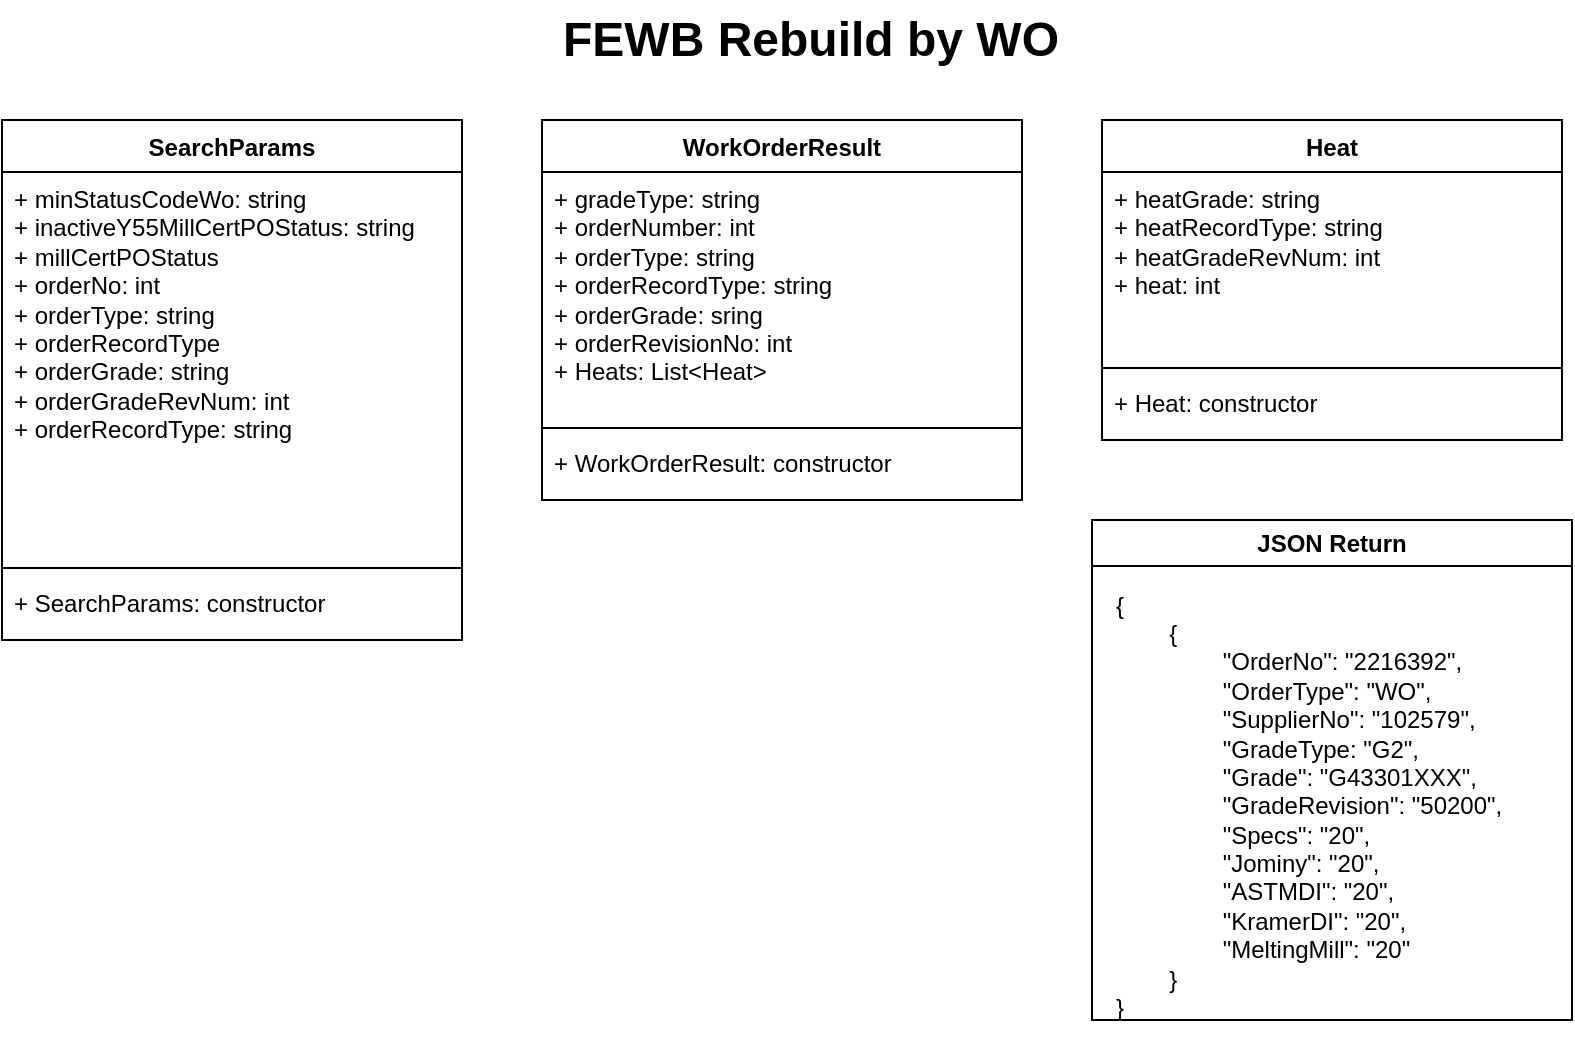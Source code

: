 <mxfile version="21.6.5" type="github">
  <diagram id="C5RBs43oDa-KdzZeNtuy" name="Page-1">
    <mxGraphModel dx="1434" dy="796" grid="1" gridSize="10" guides="1" tooltips="1" connect="1" arrows="1" fold="1" page="1" pageScale="1" pageWidth="827" pageHeight="1169" math="0" shadow="0">
      <root>
        <mxCell id="WIyWlLk6GJQsqaUBKTNV-0" />
        <mxCell id="WIyWlLk6GJQsqaUBKTNV-1" parent="WIyWlLk6GJQsqaUBKTNV-0" />
        <mxCell id="89uMXsv4ONSeUEbtRjta-0" value="SearchParams" style="swimlane;fontStyle=1;align=center;verticalAlign=top;childLayout=stackLayout;horizontal=1;startSize=26;horizontalStack=0;resizeParent=1;resizeParentMax=0;resizeLast=0;collapsible=1;marginBottom=0;whiteSpace=wrap;html=1;" vertex="1" parent="WIyWlLk6GJQsqaUBKTNV-1">
          <mxGeometry x="10" y="80" width="230" height="260" as="geometry" />
        </mxCell>
        <mxCell id="89uMXsv4ONSeUEbtRjta-1" value="+ minStatusCodeWo: string&lt;br&gt;+ inactiveY55MillCertPOStatus: string&lt;br&gt;+ millCertPOStatus&lt;br&gt;+ orderNo: int&lt;br&gt;+ orderType: string&lt;br&gt;+ orderRecordType&lt;br&gt;+ orderGrade: string&lt;br&gt;+ orderGradeRevNum: int&lt;br&gt;+ orderRecordType: string&lt;br&gt;" style="text;strokeColor=none;fillColor=none;align=left;verticalAlign=top;spacingLeft=4;spacingRight=4;overflow=hidden;rotatable=0;points=[[0,0.5],[1,0.5]];portConstraint=eastwest;whiteSpace=wrap;html=1;" vertex="1" parent="89uMXsv4ONSeUEbtRjta-0">
          <mxGeometry y="26" width="230" height="194" as="geometry" />
        </mxCell>
        <mxCell id="89uMXsv4ONSeUEbtRjta-2" value="" style="line;strokeWidth=1;fillColor=none;align=left;verticalAlign=middle;spacingTop=-1;spacingLeft=3;spacingRight=3;rotatable=0;labelPosition=right;points=[];portConstraint=eastwest;strokeColor=inherit;" vertex="1" parent="89uMXsv4ONSeUEbtRjta-0">
          <mxGeometry y="220" width="230" height="8" as="geometry" />
        </mxCell>
        <mxCell id="89uMXsv4ONSeUEbtRjta-3" value="+&amp;nbsp;SearchParams: constructor" style="text;strokeColor=none;fillColor=none;align=left;verticalAlign=top;spacingLeft=4;spacingRight=4;overflow=hidden;rotatable=0;points=[[0,0.5],[1,0.5]];portConstraint=eastwest;whiteSpace=wrap;html=1;" vertex="1" parent="89uMXsv4ONSeUEbtRjta-0">
          <mxGeometry y="228" width="230" height="32" as="geometry" />
        </mxCell>
        <mxCell id="89uMXsv4ONSeUEbtRjta-4" value="FEWB Rebuild by WO" style="text;strokeColor=none;fillColor=none;html=1;fontSize=24;fontStyle=1;verticalAlign=middle;align=center;" vertex="1" parent="WIyWlLk6GJQsqaUBKTNV-1">
          <mxGeometry x="364" y="20" width="100" height="40" as="geometry" />
        </mxCell>
        <mxCell id="89uMXsv4ONSeUEbtRjta-5" value="WorkOrderResult" style="swimlane;fontStyle=1;align=center;verticalAlign=top;childLayout=stackLayout;horizontal=1;startSize=26;horizontalStack=0;resizeParent=1;resizeParentMax=0;resizeLast=0;collapsible=1;marginBottom=0;whiteSpace=wrap;html=1;" vertex="1" parent="WIyWlLk6GJQsqaUBKTNV-1">
          <mxGeometry x="280" y="80" width="240" height="190" as="geometry" />
        </mxCell>
        <mxCell id="89uMXsv4ONSeUEbtRjta-6" value="+ gradeType: string&lt;br&gt;+ orderNumber: int&lt;br&gt;+ orderType: string&lt;br&gt;+ orderRecordType: string&lt;br&gt;+ orderGrade: sring&lt;br&gt;+ orderRevisionNo: int&lt;br&gt;+ Heats: List&amp;lt;Heat&amp;gt;" style="text;strokeColor=none;fillColor=none;align=left;verticalAlign=top;spacingLeft=4;spacingRight=4;overflow=hidden;rotatable=0;points=[[0,0.5],[1,0.5]];portConstraint=eastwest;whiteSpace=wrap;html=1;" vertex="1" parent="89uMXsv4ONSeUEbtRjta-5">
          <mxGeometry y="26" width="240" height="124" as="geometry" />
        </mxCell>
        <mxCell id="89uMXsv4ONSeUEbtRjta-7" value="" style="line;strokeWidth=1;fillColor=none;align=left;verticalAlign=middle;spacingTop=-1;spacingLeft=3;spacingRight=3;rotatable=0;labelPosition=right;points=[];portConstraint=eastwest;strokeColor=inherit;" vertex="1" parent="89uMXsv4ONSeUEbtRjta-5">
          <mxGeometry y="150" width="240" height="8" as="geometry" />
        </mxCell>
        <mxCell id="89uMXsv4ONSeUEbtRjta-8" value="+ WorkOrderResult: constructor" style="text;strokeColor=none;fillColor=none;align=left;verticalAlign=top;spacingLeft=4;spacingRight=4;overflow=hidden;rotatable=0;points=[[0,0.5],[1,0.5]];portConstraint=eastwest;whiteSpace=wrap;html=1;" vertex="1" parent="89uMXsv4ONSeUEbtRjta-5">
          <mxGeometry y="158" width="240" height="32" as="geometry" />
        </mxCell>
        <mxCell id="89uMXsv4ONSeUEbtRjta-9" value="Heat" style="swimlane;fontStyle=1;align=center;verticalAlign=top;childLayout=stackLayout;horizontal=1;startSize=26;horizontalStack=0;resizeParent=1;resizeParentMax=0;resizeLast=0;collapsible=1;marginBottom=0;whiteSpace=wrap;html=1;" vertex="1" parent="WIyWlLk6GJQsqaUBKTNV-1">
          <mxGeometry x="560" y="80" width="230" height="160" as="geometry" />
        </mxCell>
        <mxCell id="89uMXsv4ONSeUEbtRjta-10" value="+ heatGrade: string&lt;br style=&quot;border-color: var(--border-color);&quot;&gt;+ heatRecordType: string&lt;br style=&quot;border-color: var(--border-color);&quot;&gt;+ heatGradeRevNum: int&lt;br style=&quot;border-color: var(--border-color);&quot;&gt;+ heat: int" style="text;strokeColor=none;fillColor=none;align=left;verticalAlign=top;spacingLeft=4;spacingRight=4;overflow=hidden;rotatable=0;points=[[0,0.5],[1,0.5]];portConstraint=eastwest;whiteSpace=wrap;html=1;" vertex="1" parent="89uMXsv4ONSeUEbtRjta-9">
          <mxGeometry y="26" width="230" height="94" as="geometry" />
        </mxCell>
        <mxCell id="89uMXsv4ONSeUEbtRjta-11" value="" style="line;strokeWidth=1;fillColor=none;align=left;verticalAlign=middle;spacingTop=-1;spacingLeft=3;spacingRight=3;rotatable=0;labelPosition=right;points=[];portConstraint=eastwest;strokeColor=inherit;" vertex="1" parent="89uMXsv4ONSeUEbtRjta-9">
          <mxGeometry y="120" width="230" height="8" as="geometry" />
        </mxCell>
        <mxCell id="89uMXsv4ONSeUEbtRjta-12" value="+ Heat: constructor" style="text;strokeColor=none;fillColor=none;align=left;verticalAlign=top;spacingLeft=4;spacingRight=4;overflow=hidden;rotatable=0;points=[[0,0.5],[1,0.5]];portConstraint=eastwest;whiteSpace=wrap;html=1;" vertex="1" parent="89uMXsv4ONSeUEbtRjta-9">
          <mxGeometry y="128" width="230" height="32" as="geometry" />
        </mxCell>
        <mxCell id="89uMXsv4ONSeUEbtRjta-17" value="JSON Return" style="swimlane;whiteSpace=wrap;html=1;" vertex="1" parent="WIyWlLk6GJQsqaUBKTNV-1">
          <mxGeometry x="555" y="280" width="240" height="250" as="geometry" />
        </mxCell>
        <mxCell id="89uMXsv4ONSeUEbtRjta-18" value="{&lt;br&gt;&lt;span style=&quot;white-space: pre;&quot;&gt;&#x9;&lt;/span&gt;{&lt;br&gt;&lt;span style=&quot;white-space: pre;&quot;&gt;&#x9;&lt;span style=&quot;white-space: pre;&quot;&gt;&#x9;&lt;/span&gt;&quot;O&lt;/span&gt;rderNo&quot;: &quot;2216392&quot;,&lt;br&gt;&lt;div style=&quot;&quot;&gt;&lt;span style=&quot;white-space-collapse: preserve; background-color: initial;&quot;&gt;&#x9;&lt;/span&gt;&lt;span style=&quot;white-space-collapse: preserve; background-color: initial;&quot;&gt;&#x9;&lt;/span&gt;&quot;OrderType&quot;: &quot;WO&quot;,&lt;/div&gt;&lt;div style=&quot;&quot;&gt;&lt;span style=&quot;white-space: pre;&quot;&gt;&#x9;&lt;/span&gt;&lt;span style=&quot;white-space: pre;&quot;&gt;&#x9;&lt;/span&gt;&quot;SupplierNo&quot;: &quot;102579&quot;,&lt;br&gt;&lt;/div&gt;&lt;div style=&quot;&quot;&gt;&lt;span style=&quot;white-space: pre;&quot;&gt;&#x9;&lt;/span&gt;&lt;span style=&quot;white-space: pre;&quot;&gt;&#x9;&lt;/span&gt;&quot;GradeType: &quot;G2&quot;,&lt;br&gt;&lt;/div&gt;&lt;div style=&quot;&quot;&gt;&lt;span style=&quot;white-space: pre;&quot;&gt;&#x9;&lt;/span&gt;&lt;span style=&quot;white-space: pre;&quot;&gt;&#x9;&lt;/span&gt;&quot;Grade&quot;: &quot;G43301XXX&quot;,&lt;br&gt;&lt;/div&gt;&lt;div style=&quot;&quot;&gt;&lt;span style=&quot;white-space: pre;&quot;&gt;&#x9;&lt;/span&gt;&lt;span style=&quot;white-space: pre;&quot;&gt;&#x9;&lt;/span&gt;&quot;GradeRevision&quot;: &quot;50200&quot;,&lt;br&gt;&lt;/div&gt;&lt;div style=&quot;&quot;&gt;&lt;span style=&quot;white-space: pre;&quot;&gt;&#x9;&lt;/span&gt;&lt;span style=&quot;white-space: pre;&quot;&gt;&#x9;&lt;/span&gt;&quot;Specs&quot;: &quot;20&quot;,&lt;br&gt;&lt;/div&gt;&lt;div style=&quot;&quot;&gt;&lt;span style=&quot;white-space: pre;&quot;&gt;&#x9;&lt;/span&gt;&lt;span style=&quot;white-space: pre;&quot;&gt;&#x9;&lt;/span&gt;&quot;Jominy&quot;: &quot;20&quot;,&lt;br&gt;&lt;/div&gt;&lt;div style=&quot;&quot;&gt;&lt;span style=&quot;white-space: pre;&quot;&gt;&#x9;&lt;/span&gt;&lt;span style=&quot;white-space: pre;&quot;&gt;&#x9;&lt;/span&gt;&quot;ASTMDI&quot;: &quot;20&quot;,&lt;br&gt;&lt;/div&gt;&lt;div style=&quot;&quot;&gt;&lt;span style=&quot;white-space: pre;&quot;&gt;&#x9;&lt;/span&gt;&lt;span style=&quot;white-space: pre;&quot;&gt;&#x9;&lt;/span&gt;&quot;KramerDI&quot;: &quot;20&quot;,&lt;br&gt;&lt;/div&gt;&lt;div style=&quot;&quot;&gt;&lt;span style=&quot;white-space: pre;&quot;&gt;&#x9;&lt;/span&gt;&lt;span style=&quot;white-space: pre;&quot;&gt;&#x9;&lt;/span&gt;&quot;MeltingMill&quot;: &quot;20&quot;&lt;/div&gt;&lt;span style=&quot;white-space: pre;&quot;&gt;&#x9;&lt;/span&gt;}&lt;br&gt;}" style="text;html=1;align=left;verticalAlign=middle;resizable=0;points=[];autosize=1;strokeColor=none;fillColor=none;" vertex="1" parent="89uMXsv4ONSeUEbtRjta-17">
          <mxGeometry x="10" y="28" width="220" height="230" as="geometry" />
        </mxCell>
      </root>
    </mxGraphModel>
  </diagram>
</mxfile>
